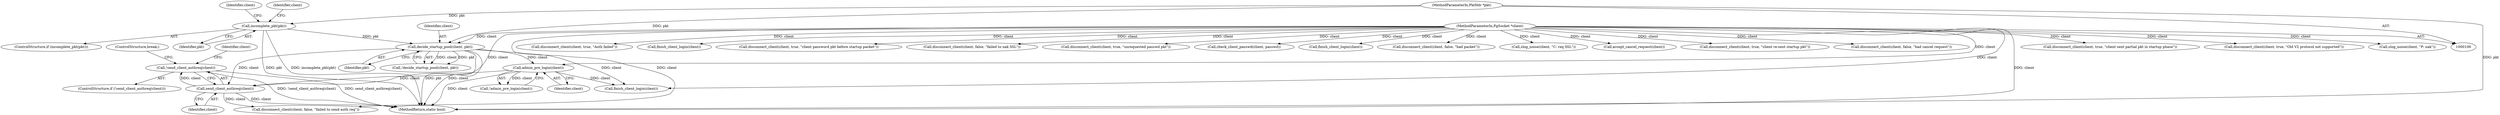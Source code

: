 digraph "0_pgbouncer_74d6e5f7de5ec736f71204b7b422af7380c19ac5@API" {
"1000237" [label="(Call,!send_client_authreq(client))"];
"1000238" [label="(Call,send_client_authreq(client))"];
"1000199" [label="(Call,decide_startup_pool(client, pkt))"];
"1000107" [label="(MethodParameterIn,PgSocket *client)"];
"1000121" [label="(Call,incomplete_pkt(pkt))"];
"1000108" [label="(MethodParameterIn,PktHdr *pkt)"];
"1000215" [label="(Call,admin_pre_login(client))"];
"1000121" [label="(Call,incomplete_pkt(pkt))"];
"1000241" [label="(Call,disconnect_client(client, false, \"failed to send auth req\"))"];
"1000236" [label="(ControlStructure,if (!send_client_authreq(client)))"];
"1000230" [label="(Call,finish_client_login(client))"];
"1000124" [label="(Call,disconnect_client(client, true, \"client sent partial pkt in startup phase\"))"];
"1000179" [label="(Call,disconnect_client(client, true, \"Old V2 protocol not supported\"))"];
"1000216" [label="(Identifier,client)"];
"1000107" [label="(MethodParameterIn,PgSocket *client)"];
"1000158" [label="(Call,slog_noise(client, \"P: nak\"))"];
"1000296" [label="(Call,disconnect_client(client, true, \"Auth failed\"))"];
"1000290" [label="(Call,finish_client_login(client))"];
"1000255" [label="(Call,disconnect_client(client, true, \"client password pkt before startup packet\"))"];
"1000239" [label="(Identifier,client)"];
"1000201" [label="(Identifier,pkt)"];
"1000132" [label="(Identifier,client)"];
"1000171" [label="(Call,disconnect_client(client, false, \"failed to nak SSL\"))"];
"1000266" [label="(Call,disconnect_client(client, true, \"unrequested passwd pkt\"))"];
"1000242" [label="(Identifier,client)"];
"1000122" [label="(Identifier,pkt)"];
"1000198" [label="(Call,!decide_startup_pool(client, pkt))"];
"1000215" [label="(Call,admin_pre_login(client))"];
"1000238" [label="(Call,send_client_authreq(client))"];
"1000356" [label="(MethodReturn,static bool)"];
"1000199" [label="(Call,decide_startup_pool(client, pkt))"];
"1000200" [label="(Identifier,client)"];
"1000284" [label="(Call,check_client_passwd(client, passwd))"];
"1000214" [label="(Call,!admin_pre_login(client))"];
"1000136" [label="(Call,finish_client_login(client))"];
"1000237" [label="(Call,!send_client_authreq(client))"];
"1000120" [label="(ControlStructure,if (incomplete_pkt(pkt)))"];
"1000338" [label="(Call,disconnect_client(client, false, \"bad packet\"))"];
"1000155" [label="(Call,slog_noise(client, \"C: req SSL\"))"];
"1000108" [label="(MethodParameterIn,PktHdr *pkt)"];
"1000328" [label="(Call,accept_cancel_request(client))"];
"1000191" [label="(Call,disconnect_client(client, true, \"client re-sent startup pkt\"))"];
"1000125" [label="(Identifier,client)"];
"1000331" [label="(Call,disconnect_client(client, false, \"bad cancel request\"))"];
"1000247" [label="(ControlStructure,break;)"];
"1000237" -> "1000236"  [label="AST: "];
"1000237" -> "1000238"  [label="CFG: "];
"1000238" -> "1000237"  [label="AST: "];
"1000242" -> "1000237"  [label="CFG: "];
"1000247" -> "1000237"  [label="CFG: "];
"1000237" -> "1000356"  [label="DDG: !send_client_authreq(client)"];
"1000237" -> "1000356"  [label="DDG: send_client_authreq(client)"];
"1000238" -> "1000237"  [label="DDG: client"];
"1000238" -> "1000239"  [label="CFG: "];
"1000239" -> "1000238"  [label="AST: "];
"1000238" -> "1000356"  [label="DDG: client"];
"1000199" -> "1000238"  [label="DDG: client"];
"1000215" -> "1000238"  [label="DDG: client"];
"1000107" -> "1000238"  [label="DDG: client"];
"1000238" -> "1000241"  [label="DDG: client"];
"1000199" -> "1000198"  [label="AST: "];
"1000199" -> "1000201"  [label="CFG: "];
"1000200" -> "1000199"  [label="AST: "];
"1000201" -> "1000199"  [label="AST: "];
"1000198" -> "1000199"  [label="CFG: "];
"1000199" -> "1000356"  [label="DDG: pkt"];
"1000199" -> "1000356"  [label="DDG: client"];
"1000199" -> "1000198"  [label="DDG: client"];
"1000199" -> "1000198"  [label="DDG: pkt"];
"1000107" -> "1000199"  [label="DDG: client"];
"1000121" -> "1000199"  [label="DDG: pkt"];
"1000108" -> "1000199"  [label="DDG: pkt"];
"1000199" -> "1000215"  [label="DDG: client"];
"1000199" -> "1000230"  [label="DDG: client"];
"1000107" -> "1000106"  [label="AST: "];
"1000107" -> "1000356"  [label="DDG: client"];
"1000107" -> "1000124"  [label="DDG: client"];
"1000107" -> "1000136"  [label="DDG: client"];
"1000107" -> "1000155"  [label="DDG: client"];
"1000107" -> "1000158"  [label="DDG: client"];
"1000107" -> "1000171"  [label="DDG: client"];
"1000107" -> "1000179"  [label="DDG: client"];
"1000107" -> "1000191"  [label="DDG: client"];
"1000107" -> "1000215"  [label="DDG: client"];
"1000107" -> "1000230"  [label="DDG: client"];
"1000107" -> "1000241"  [label="DDG: client"];
"1000107" -> "1000255"  [label="DDG: client"];
"1000107" -> "1000266"  [label="DDG: client"];
"1000107" -> "1000284"  [label="DDG: client"];
"1000107" -> "1000290"  [label="DDG: client"];
"1000107" -> "1000296"  [label="DDG: client"];
"1000107" -> "1000328"  [label="DDG: client"];
"1000107" -> "1000331"  [label="DDG: client"];
"1000107" -> "1000338"  [label="DDG: client"];
"1000121" -> "1000120"  [label="AST: "];
"1000121" -> "1000122"  [label="CFG: "];
"1000122" -> "1000121"  [label="AST: "];
"1000125" -> "1000121"  [label="CFG: "];
"1000132" -> "1000121"  [label="CFG: "];
"1000121" -> "1000356"  [label="DDG: incomplete_pkt(pkt)"];
"1000121" -> "1000356"  [label="DDG: pkt"];
"1000108" -> "1000121"  [label="DDG: pkt"];
"1000108" -> "1000106"  [label="AST: "];
"1000108" -> "1000356"  [label="DDG: pkt"];
"1000215" -> "1000214"  [label="AST: "];
"1000215" -> "1000216"  [label="CFG: "];
"1000216" -> "1000215"  [label="AST: "];
"1000214" -> "1000215"  [label="CFG: "];
"1000215" -> "1000356"  [label="DDG: client"];
"1000215" -> "1000214"  [label="DDG: client"];
"1000215" -> "1000230"  [label="DDG: client"];
}
